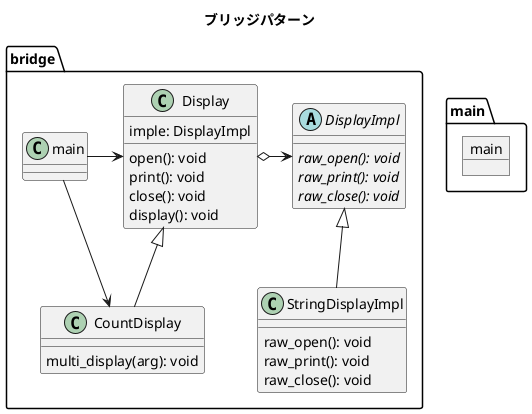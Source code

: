 @startuml

title ブリッジパターン

package main {
    object main {
    }
}

package bridge {

    class Display {
        imple: DisplayImpl
        open(): void
        print(): void
        close(): void
        display(): void
    }

    class CountDisplay {
        multi_display(arg): void
    }

    Display <|-- CountDisplay

    abstract DisplayImpl {
        {abstract} raw_open(): void
        {abstract} raw_print(): void
        {abstract} raw_close(): void
    }

    class StringDisplayImpl {
        raw_open(): void
        raw_print(): void
        raw_close(): void
    }

    DisplayImpl <|-- StringDisplayImpl

    main --right--> Display
    main -right-> CountDisplay
    Display o-right-> DisplayImpl
}

@enduml